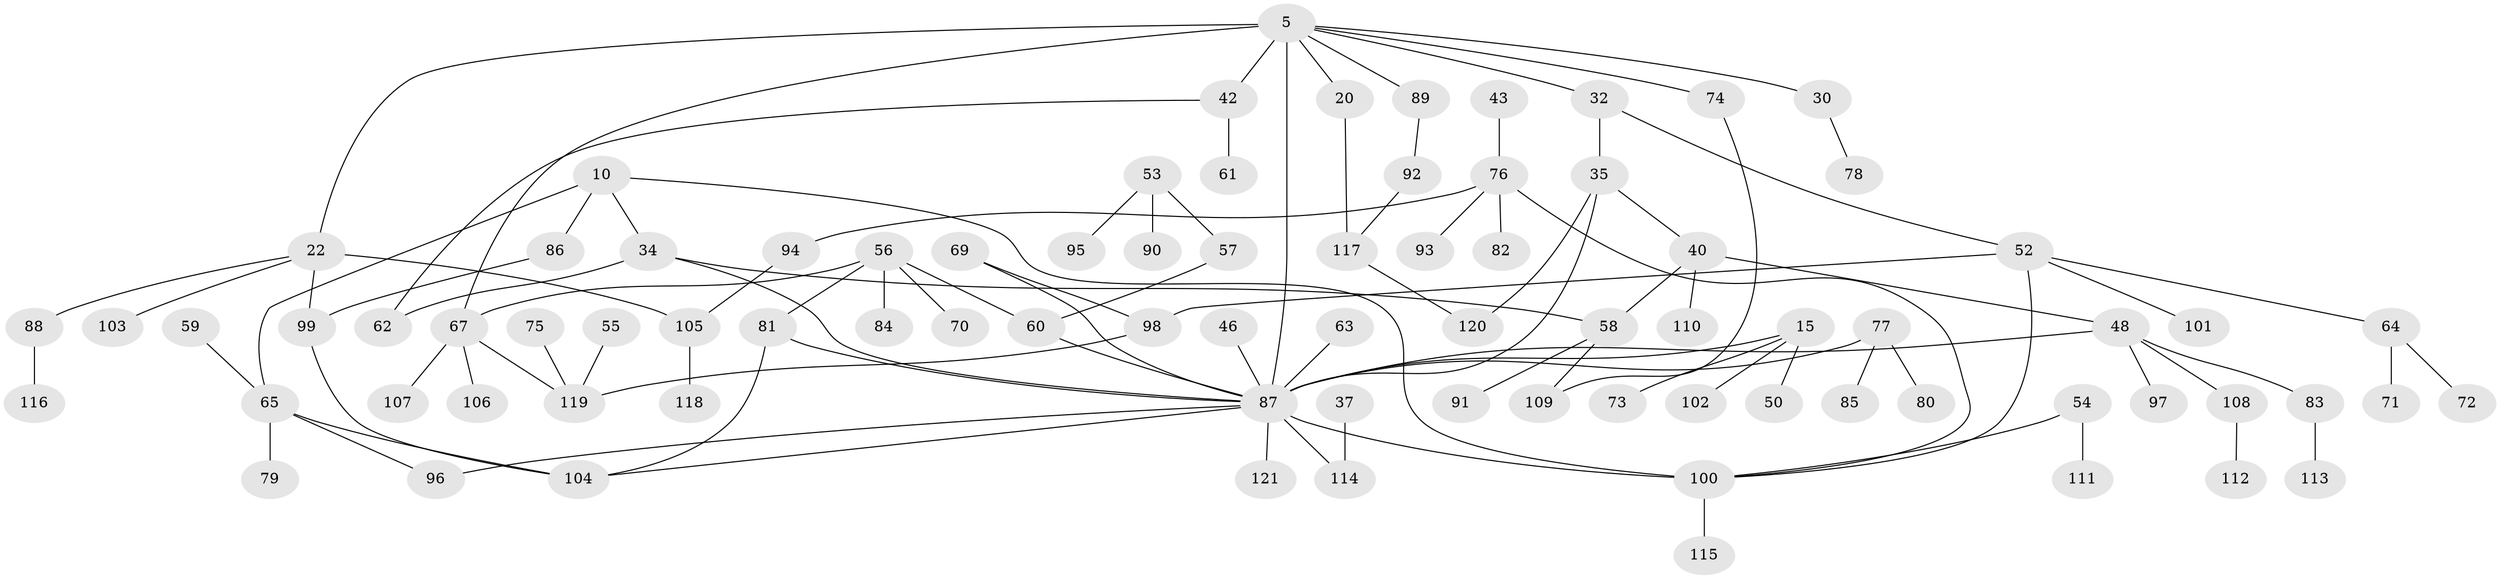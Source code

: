 // original degree distribution, {6: 0.01652892561983471, 8: 0.008264462809917356, 5: 0.03305785123966942, 9: 0.008264462809917356, 3: 0.2644628099173554, 4: 0.09090909090909091, 2: 0.2396694214876033, 1: 0.33884297520661155}
// Generated by graph-tools (version 1.1) at 2025/45/03/04/25 21:45:01]
// undirected, 84 vertices, 102 edges
graph export_dot {
graph [start="1"]
  node [color=gray90,style=filled];
  5 [super="+4"];
  10;
  15;
  20;
  22 [super="+19+16"];
  30;
  32;
  34;
  35;
  37;
  40;
  42;
  43;
  46;
  48 [super="+28+24+18+21"];
  50;
  52;
  53;
  54;
  55;
  56 [super="+45"];
  57 [super="+51"];
  58;
  59;
  60 [super="+23"];
  61;
  62;
  63;
  64;
  65 [super="+25"];
  67 [super="+49"];
  69;
  70;
  71;
  72;
  73;
  74;
  75;
  76 [super="+39"];
  77 [super="+31"];
  78;
  79;
  80;
  81 [super="+66"];
  82;
  83;
  84;
  85;
  86;
  87 [super="+8+68"];
  88;
  89 [super="+41"];
  90;
  91;
  92;
  93;
  94;
  95;
  96;
  97;
  98;
  99;
  100 [super="+17"];
  101;
  102;
  103;
  104 [super="+29"];
  105 [super="+26"];
  106;
  107;
  108;
  109;
  110;
  111;
  112;
  113;
  114 [super="+12"];
  115;
  116;
  117;
  118;
  119 [super="+36"];
  120;
  121;
  5 -- 20 [weight=2];
  5 -- 32;
  5 -- 42 [weight=2];
  5 -- 74;
  5 -- 22 [weight=2];
  5 -- 30;
  5 -- 87 [weight=2];
  5 -- 89;
  5 -- 67;
  10 -- 34;
  10 -- 86;
  10 -- 100;
  10 -- 65;
  15 -- 50;
  15 -- 73;
  15 -- 102;
  15 -- 87;
  20 -- 117;
  22 -- 99;
  22 -- 103;
  22 -- 88;
  22 -- 105;
  30 -- 78;
  32 -- 52;
  32 -- 35;
  34 -- 62;
  34 -- 58;
  34 -- 87;
  35 -- 40;
  35 -- 120;
  35 -- 87;
  37 -- 114;
  40 -- 58;
  40 -- 110;
  40 -- 48;
  42 -- 61;
  42 -- 62;
  43 -- 76;
  46 -- 87;
  48 -- 83;
  48 -- 108;
  48 -- 97;
  48 -- 87;
  52 -- 64;
  52 -- 101;
  52 -- 100;
  52 -- 98;
  53 -- 90;
  53 -- 95;
  53 -- 57;
  54 -- 111;
  54 -- 100;
  55 -- 119;
  56 -- 70;
  56 -- 60;
  56 -- 84;
  56 -- 67;
  56 -- 81;
  57 -- 60;
  58 -- 91;
  58 -- 109;
  59 -- 65;
  60 -- 87;
  63 -- 87;
  64 -- 71;
  64 -- 72;
  65 -- 79;
  65 -- 104;
  65 -- 96;
  67 -- 107;
  67 -- 119;
  67 -- 106;
  69 -- 98;
  69 -- 87;
  74 -- 109;
  75 -- 119;
  76 -- 82;
  76 -- 94;
  76 -- 100;
  76 -- 93;
  77 -- 85;
  77 -- 80;
  77 -- 87;
  81 -- 104;
  81 -- 87;
  83 -- 113;
  86 -- 99;
  87 -- 100 [weight=2];
  87 -- 121;
  87 -- 96;
  87 -- 114;
  87 -- 104;
  88 -- 116;
  89 -- 92;
  92 -- 117;
  94 -- 105;
  98 -- 119;
  99 -- 104;
  100 -- 115;
  105 -- 118;
  108 -- 112;
  117 -- 120;
}
